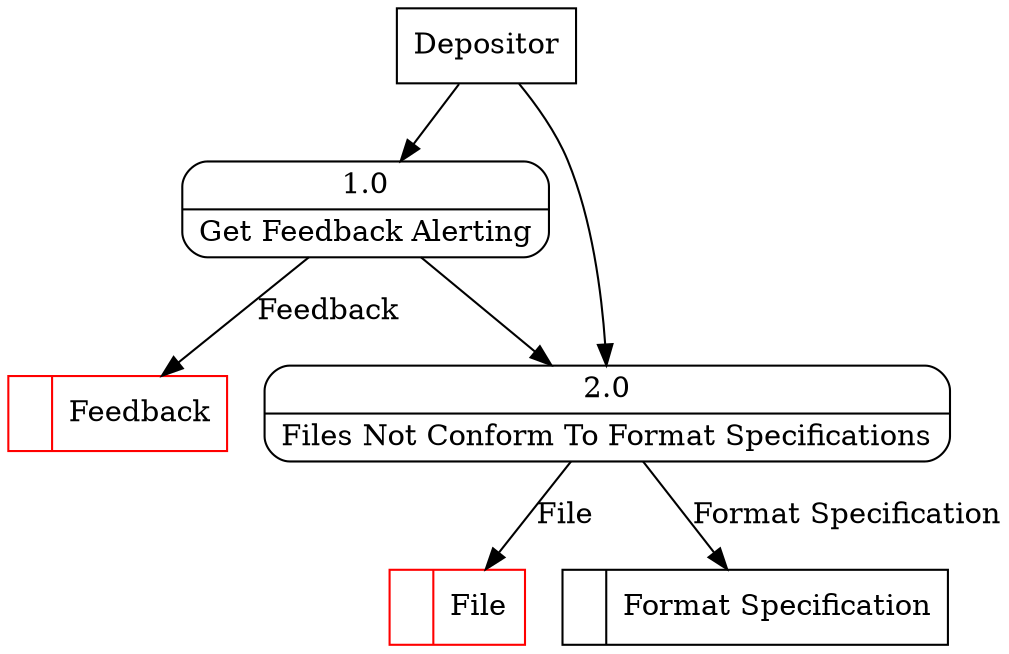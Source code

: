 digraph dfd2{ 
node[shape=record]
200 [label="<f0>  |<f1> File " color=red];
201 [label="<f0>  |<f1> Feedback " color=red];
202 [label="<f0>  |<f1> Format Specification " ];
203 [label="Depositor" shape=box];
204 [label="{<f0> 1.0|<f1> Get Feedback Alerting }" shape=Mrecord];
205 [label="{<f0> 2.0|<f1> Files Not Conform To Format Specifications }" shape=Mrecord];
203 -> 204
203 -> 205
204 -> 205
204 -> 201 [label="Feedback"]
205 -> 200 [label="File"]
205 -> 202 [label="Format Specification"]
}